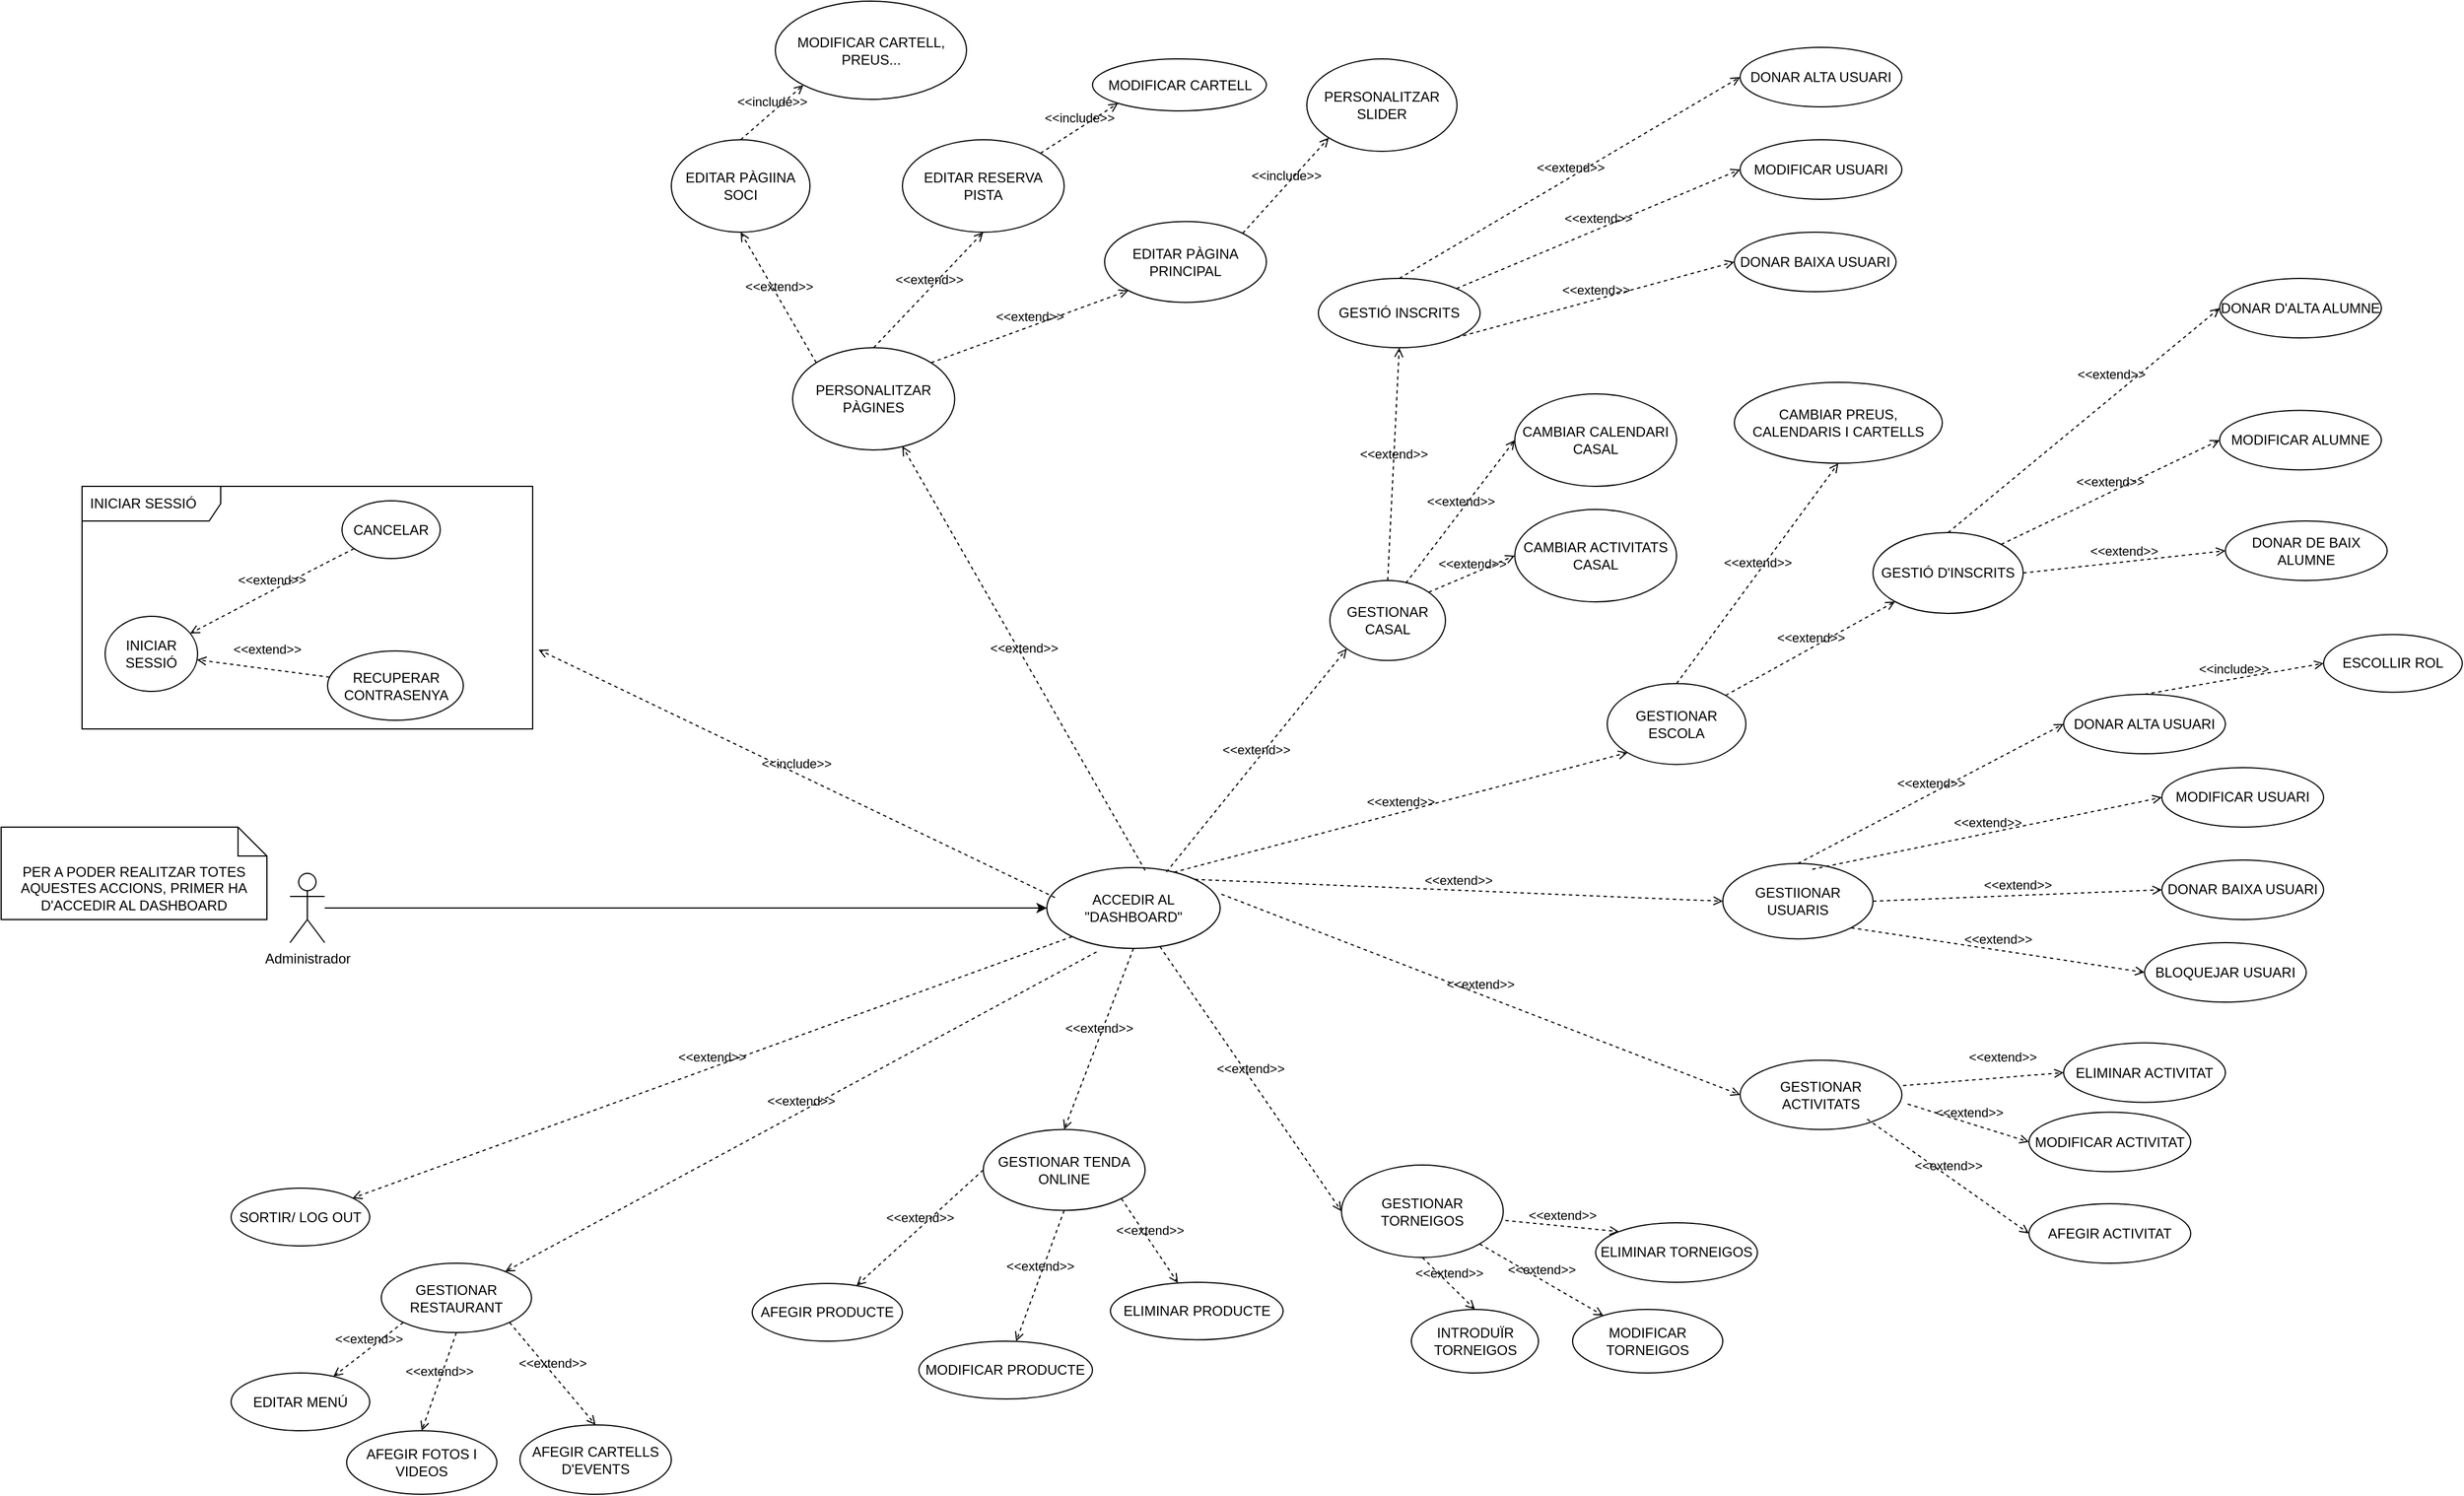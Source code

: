 <mxfile version="13.9.9" type="device"><diagram id="5M20ePr90dpbkPI2ydNU" name="Page-1"><mxGraphModel dx="1240" dy="729" grid="1" gridSize="10" guides="1" tooltips="1" connect="1" arrows="1" fold="1" page="1" pageScale="1" pageWidth="2339" pageHeight="3300" math="0" shadow="0"><root><mxCell id="0"/><mxCell id="1" parent="0"/><mxCell id="9vTsMBwR-KGxbvV_lxAl-1" value="Administrador" style="shape=umlActor;verticalLabelPosition=bottom;verticalAlign=top;html=1;outlineConnect=0;" parent="1" vertex="1"><mxGeometry x="350" y="1175" width="30" height="60" as="geometry"/></mxCell><mxCell id="9vTsMBwR-KGxbvV_lxAl-2" value="ACCEDIR AL &quot;DASHBOARD&quot;" style="ellipse;whiteSpace=wrap;html=1;" parent="1" vertex="1"><mxGeometry x="1005" y="1170" width="150" height="70" as="geometry"/></mxCell><mxCell id="9vTsMBwR-KGxbvV_lxAl-3" value="" style="endArrow=classic;html=1;entryX=0;entryY=0.5;entryDx=0;entryDy=0;" parent="1" target="9vTsMBwR-KGxbvV_lxAl-2" edge="1" source="9vTsMBwR-KGxbvV_lxAl-1"><mxGeometry width="50" height="50" relative="1" as="geometry"><mxPoint x="825" y="1205" as="sourcePoint"/><mxPoint x="995" y="1185" as="targetPoint"/></mxGeometry></mxCell><mxCell id="9vTsMBwR-KGxbvV_lxAl-4" value="PER A PODER REALITZAR TOTES AQUESTES ACCIONS, PRIMER HA D'ACCEDIR AL DASHBOARD" style="shape=note2;boundedLbl=1;whiteSpace=wrap;html=1;size=25;verticalAlign=top;align=center;" parent="1" vertex="1"><mxGeometry x="100" y="1135" width="230" height="80" as="geometry"/></mxCell><mxCell id="9vTsMBwR-KGxbvV_lxAl-5" value="&amp;lt;&amp;lt;include&amp;gt;&amp;gt;" style="html=1;verticalAlign=bottom;labelBackgroundColor=none;endArrow=open;endFill=0;dashed=1;exitX=0.047;exitY=0.371;exitDx=0;exitDy=0;exitPerimeter=0;entryX=1.013;entryY=0.673;entryDx=0;entryDy=0;entryPerimeter=0;" parent="1" source="9vTsMBwR-KGxbvV_lxAl-2" target="9vTsMBwR-KGxbvV_lxAl-7" edge="1"><mxGeometry width="160" relative="1" as="geometry"><mxPoint x="965" y="1185" as="sourcePoint"/><mxPoint x="905" y="1105" as="targetPoint"/></mxGeometry></mxCell><mxCell id="9vTsMBwR-KGxbvV_lxAl-6" value="&lt;div&gt;INICIAR SESSIÓ&lt;/div&gt;" style="ellipse;whiteSpace=wrap;html=1;" parent="1" vertex="1"><mxGeometry x="190" y="952.5" width="80" height="65" as="geometry"/></mxCell><mxCell id="9vTsMBwR-KGxbvV_lxAl-7" value="&lt;div&gt;INICIAR SESSIÓ&lt;br&gt;&lt;/div&gt;" style="shape=umlFrame;whiteSpace=wrap;html=1;width=120;height=30;boundedLbl=1;verticalAlign=middle;align=left;spacingLeft=5;" parent="1" vertex="1"><mxGeometry x="170" y="840" width="390" height="210" as="geometry"/></mxCell><mxCell id="9vTsMBwR-KGxbvV_lxAl-8" value="CANCELAR" style="ellipse;whiteSpace=wrap;html=1;" parent="1" vertex="1"><mxGeometry x="395" y="852.5" width="85" height="50" as="geometry"/></mxCell><mxCell id="9vTsMBwR-KGxbvV_lxAl-9" value="&lt;div&gt;RECUPERAR&lt;/div&gt;&lt;div&gt;CONTRASENYA&lt;br&gt;&lt;/div&gt;" style="ellipse;whiteSpace=wrap;html=1;" parent="1" vertex="1"><mxGeometry x="382.5" y="982.5" width="117.5" height="60" as="geometry"/></mxCell><mxCell id="9vTsMBwR-KGxbvV_lxAl-10" value="&amp;lt;&amp;lt;extend&amp;gt;&amp;gt;" style="html=1;verticalAlign=bottom;labelBackgroundColor=none;endArrow=open;endFill=0;dashed=1;" parent="1" source="9vTsMBwR-KGxbvV_lxAl-8" target="9vTsMBwR-KGxbvV_lxAl-6" edge="1"><mxGeometry width="160" relative="1" as="geometry"><mxPoint x="120" y="1032.5" as="sourcePoint"/><mxPoint x="280" y="1032.5" as="targetPoint"/><Array as="points"><mxPoint x="330" y="932.5"/></Array></mxGeometry></mxCell><mxCell id="9vTsMBwR-KGxbvV_lxAl-11" value="&amp;lt;&amp;lt;extend&amp;gt;&amp;gt;" style="html=1;verticalAlign=bottom;labelBackgroundColor=none;endArrow=open;endFill=0;dashed=1;" parent="1" source="9vTsMBwR-KGxbvV_lxAl-9" target="9vTsMBwR-KGxbvV_lxAl-6" edge="1"><mxGeometry x="-0.036" y="-8" width="160" relative="1" as="geometry"><mxPoint x="380" y="1062.5" as="sourcePoint"/><mxPoint x="280" y="1032.5" as="targetPoint"/><mxPoint as="offset"/></mxGeometry></mxCell><mxCell id="9vTsMBwR-KGxbvV_lxAl-12" value="&amp;lt;&amp;lt;extend&amp;gt;&amp;gt;" style="html=1;verticalAlign=bottom;labelBackgroundColor=none;endArrow=open;endFill=0;dashed=1;exitX=0;exitY=1;exitDx=0;exitDy=0;" parent="1" source="9vTsMBwR-KGxbvV_lxAl-2" target="9vTsMBwR-KGxbvV_lxAl-13" edge="1"><mxGeometry width="160" relative="1" as="geometry"><mxPoint x="1115" y="1255" as="sourcePoint"/><mxPoint x="1445" y="1185" as="targetPoint"/></mxGeometry></mxCell><mxCell id="9vTsMBwR-KGxbvV_lxAl-13" value="SORTIR/ LOG OUT" style="ellipse;whiteSpace=wrap;html=1;" parent="1" vertex="1"><mxGeometry x="299" y="1447.5" width="120" height="50" as="geometry"/></mxCell><mxCell id="9vTsMBwR-KGxbvV_lxAl-14" value="GESTIONAR RESTAURANT" style="ellipse;whiteSpace=wrap;html=1;" parent="1" vertex="1"><mxGeometry x="429" y="1512.5" width="130" height="60" as="geometry"/></mxCell><mxCell id="IpWfxzuutwXjyhsh3nwm-1" value="&amp;lt;&amp;lt;extend&amp;gt;&amp;gt;" style="html=1;verticalAlign=bottom;labelBackgroundColor=none;endArrow=open;endFill=0;dashed=1;exitX=0.287;exitY=1.043;exitDx=0;exitDy=0;exitPerimeter=0;" edge="1" parent="1" source="9vTsMBwR-KGxbvV_lxAl-2" target="9vTsMBwR-KGxbvV_lxAl-14"><mxGeometry width="160" relative="1" as="geometry"><mxPoint x="1215" y="1115" as="sourcePoint"/><mxPoint x="1277.574" y="1207.322" as="targetPoint"/></mxGeometry></mxCell><mxCell id="IpWfxzuutwXjyhsh3nwm-2" value="&amp;lt;&amp;lt;extend&amp;gt;&amp;gt;" style="html=1;verticalAlign=bottom;labelBackgroundColor=none;endArrow=open;endFill=0;dashed=1;exitX=0;exitY=1;exitDx=0;exitDy=0;" edge="1" parent="1" source="9vTsMBwR-KGxbvV_lxAl-14" target="IpWfxzuutwXjyhsh3nwm-5"><mxGeometry width="160" relative="1" as="geometry"><mxPoint x="669" y="1612.5" as="sourcePoint"/><mxPoint x="821.574" y="1694.822" as="targetPoint"/></mxGeometry></mxCell><mxCell id="IpWfxzuutwXjyhsh3nwm-3" value="&amp;lt;&amp;lt;extend&amp;gt;&amp;gt;" style="html=1;verticalAlign=bottom;labelBackgroundColor=none;endArrow=open;endFill=0;dashed=1;exitX=0.5;exitY=1;exitDx=0;exitDy=0;entryX=0.5;entryY=0;entryDx=0;entryDy=0;" edge="1" parent="1" source="9vTsMBwR-KGxbvV_lxAl-14" target="IpWfxzuutwXjyhsh3nwm-8"><mxGeometry width="160" relative="1" as="geometry"><mxPoint x="819" y="1526.34" as="sourcePoint"/><mxPoint x="881.574" y="1618.662" as="targetPoint"/></mxGeometry></mxCell><mxCell id="IpWfxzuutwXjyhsh3nwm-4" value="&amp;lt;&amp;lt;extend&amp;gt;&amp;gt;" style="html=1;verticalAlign=bottom;labelBackgroundColor=none;endArrow=open;endFill=0;dashed=1;exitX=1;exitY=1;exitDx=0;exitDy=0;entryX=0.5;entryY=0;entryDx=0;entryDy=0;" edge="1" parent="1" source="9vTsMBwR-KGxbvV_lxAl-14" target="IpWfxzuutwXjyhsh3nwm-9"><mxGeometry width="160" relative="1" as="geometry"><mxPoint x="869" y="1632.5" as="sourcePoint"/><mxPoint x="931.574" y="1724.822" as="targetPoint"/></mxGeometry></mxCell><mxCell id="IpWfxzuutwXjyhsh3nwm-5" value="EDITAR MENÚ" style="ellipse;whiteSpace=wrap;html=1;" vertex="1" parent="1"><mxGeometry x="299" y="1607.5" width="120" height="50" as="geometry"/></mxCell><mxCell id="IpWfxzuutwXjyhsh3nwm-8" value="AFEGIR FOTOS I VIDEOS" style="ellipse;whiteSpace=wrap;html=1;" vertex="1" parent="1"><mxGeometry x="399" y="1657.5" width="130" height="55" as="geometry"/></mxCell><mxCell id="IpWfxzuutwXjyhsh3nwm-9" value="AFEGIR CARTELLS D'EVENTS" style="ellipse;whiteSpace=wrap;html=1;" vertex="1" parent="1"><mxGeometry x="549" y="1652.5" width="131" height="60" as="geometry"/></mxCell><mxCell id="IpWfxzuutwXjyhsh3nwm-10" value="GESTIONAR TENDA ONLINE" style="ellipse;whiteSpace=wrap;html=1;" vertex="1" parent="1"><mxGeometry x="950" y="1396.75" width="140" height="70" as="geometry"/></mxCell><mxCell id="IpWfxzuutwXjyhsh3nwm-11" value="&amp;lt;&amp;lt;extend&amp;gt;&amp;gt;" style="html=1;verticalAlign=bottom;labelBackgroundColor=none;endArrow=open;endFill=0;dashed=1;exitX=0.5;exitY=1;exitDx=0;exitDy=0;entryX=0.5;entryY=0;entryDx=0;entryDy=0;" edge="1" parent="1" source="9vTsMBwR-KGxbvV_lxAl-2" target="IpWfxzuutwXjyhsh3nwm-10"><mxGeometry width="160" relative="1" as="geometry"><mxPoint x="1182.43" y="1205" as="sourcePoint"/><mxPoint x="1245.004" y="1297.322" as="targetPoint"/></mxGeometry></mxCell><mxCell id="IpWfxzuutwXjyhsh3nwm-13" value="&amp;lt;&amp;lt;extend&amp;gt;&amp;gt;" style="html=1;verticalAlign=bottom;labelBackgroundColor=none;endArrow=open;endFill=0;dashed=1;exitX=0;exitY=0.5;exitDx=0;exitDy=0;" edge="1" parent="1" source="IpWfxzuutwXjyhsh3nwm-10" target="IpWfxzuutwXjyhsh3nwm-14"><mxGeometry width="160" relative="1" as="geometry"><mxPoint x="1039.99" y="1587.5" as="sourcePoint"/><mxPoint x="1085" y="1677.5" as="targetPoint"/></mxGeometry></mxCell><mxCell id="IpWfxzuutwXjyhsh3nwm-14" value="AFEGIR PRODUCTE" style="ellipse;whiteSpace=wrap;html=1;" vertex="1" parent="1"><mxGeometry x="750" y="1530" width="130" height="50" as="geometry"/></mxCell><mxCell id="IpWfxzuutwXjyhsh3nwm-15" value="&amp;lt;&amp;lt;extend&amp;gt;&amp;gt;" style="html=1;verticalAlign=bottom;labelBackgroundColor=none;endArrow=open;endFill=0;dashed=1;exitX=0.5;exitY=1;exitDx=0;exitDy=0;" edge="1" parent="1" target="IpWfxzuutwXjyhsh3nwm-16" source="IpWfxzuutwXjyhsh3nwm-10"><mxGeometry width="160" relative="1" as="geometry"><mxPoint x="915" y="1692.5" as="sourcePoint"/><mxPoint x="1115.25" y="1557.5" as="targetPoint"/></mxGeometry></mxCell><mxCell id="IpWfxzuutwXjyhsh3nwm-16" value="MODIFICAR PRODUCTE" style="ellipse;whiteSpace=wrap;html=1;" vertex="1" parent="1"><mxGeometry x="894.25" y="1580" width="150.25" height="50" as="geometry"/></mxCell><mxCell id="IpWfxzuutwXjyhsh3nwm-17" value="&amp;lt;&amp;lt;extend&amp;gt;&amp;gt;" style="html=1;verticalAlign=bottom;labelBackgroundColor=none;endArrow=open;endFill=0;dashed=1;exitX=1;exitY=1;exitDx=0;exitDy=0;" edge="1" parent="1" target="IpWfxzuutwXjyhsh3nwm-18" source="IpWfxzuutwXjyhsh3nwm-10"><mxGeometry width="160" relative="1" as="geometry"><mxPoint x="1024.997" y="1517.499" as="sourcePoint"/><mxPoint x="1105.5" y="1547.75" as="targetPoint"/></mxGeometry></mxCell><mxCell id="IpWfxzuutwXjyhsh3nwm-18" value="ELIMINAR PRODUCTE" style="ellipse;whiteSpace=wrap;html=1;" vertex="1" parent="1"><mxGeometry x="1060" y="1529" width="149.5" height="49.75" as="geometry"/></mxCell><mxCell id="IpWfxzuutwXjyhsh3nwm-24" value="GESTIONAR TORNEIGOS" style="ellipse;whiteSpace=wrap;html=1;" vertex="1" parent="1"><mxGeometry x="1260" y="1427.5" width="140" height="80" as="geometry"/></mxCell><mxCell id="IpWfxzuutwXjyhsh3nwm-25" value="&amp;lt;&amp;lt;extend&amp;gt;&amp;gt;" style="html=1;verticalAlign=bottom;labelBackgroundColor=none;endArrow=open;endFill=0;dashed=1;entryX=0;entryY=0.5;entryDx=0;entryDy=0;" edge="1" parent="1" source="9vTsMBwR-KGxbvV_lxAl-2" target="IpWfxzuutwXjyhsh3nwm-24"><mxGeometry width="160" relative="1" as="geometry"><mxPoint x="1110.5" y="1125" as="sourcePoint"/><mxPoint x="1230.5" y="1155" as="targetPoint"/></mxGeometry></mxCell><mxCell id="IpWfxzuutwXjyhsh3nwm-27" value="INTRODUÏR TORNEIGOS" style="ellipse;whiteSpace=wrap;html=1;" vertex="1" parent="1"><mxGeometry x="1320.5" y="1552.5" width="110" height="55" as="geometry"/></mxCell><mxCell id="IpWfxzuutwXjyhsh3nwm-29" value="&amp;lt;&amp;lt;extend&amp;gt;&amp;gt;" style="html=1;verticalAlign=bottom;labelBackgroundColor=none;endArrow=open;endFill=0;dashed=1;entryX=0.5;entryY=0;entryDx=0;entryDy=0;exitX=0.5;exitY=1;exitDx=0;exitDy=0;" edge="1" parent="1" source="IpWfxzuutwXjyhsh3nwm-24" target="IpWfxzuutwXjyhsh3nwm-27"><mxGeometry width="160" relative="1" as="geometry"><mxPoint x="1520" y="1455.5" as="sourcePoint"/><mxPoint x="1560.003" y="1500.963" as="targetPoint"/></mxGeometry></mxCell><mxCell id="IpWfxzuutwXjyhsh3nwm-31" value="MODIFICAR TORNEIGOS" style="ellipse;whiteSpace=wrap;html=1;" vertex="1" parent="1"><mxGeometry x="1460" y="1552.5" width="130" height="55" as="geometry"/></mxCell><mxCell id="IpWfxzuutwXjyhsh3nwm-32" value="&amp;lt;&amp;lt;extend&amp;gt;&amp;gt;" style="html=1;verticalAlign=bottom;labelBackgroundColor=none;endArrow=open;endFill=0;dashed=1;exitX=1;exitY=1;exitDx=0;exitDy=0;" edge="1" parent="1" target="IpWfxzuutwXjyhsh3nwm-31" source="IpWfxzuutwXjyhsh3nwm-24"><mxGeometry width="160" relative="1" as="geometry"><mxPoint x="1560" y="1407.5" as="sourcePoint"/><mxPoint x="1660.003" y="1430.963" as="targetPoint"/></mxGeometry></mxCell><mxCell id="IpWfxzuutwXjyhsh3nwm-35" value="ELIMINAR TORNEIGOS" style="ellipse;whiteSpace=wrap;html=1;" vertex="1" parent="1"><mxGeometry x="1480" y="1477.5" width="140" height="51.5" as="geometry"/></mxCell><mxCell id="IpWfxzuutwXjyhsh3nwm-36" value="&amp;lt;&amp;lt;extend&amp;gt;&amp;gt;" style="html=1;verticalAlign=bottom;labelBackgroundColor=none;endArrow=open;endFill=0;dashed=1;entryX=0;entryY=0;entryDx=0;entryDy=0;exitX=1.013;exitY=0.6;exitDx=0;exitDy=0;exitPerimeter=0;" edge="1" parent="1" target="IpWfxzuutwXjyhsh3nwm-35" source="IpWfxzuutwXjyhsh3nwm-24"><mxGeometry width="160" relative="1" as="geometry"><mxPoint x="1590" y="1319" as="sourcePoint"/><mxPoint x="1630.003" y="1364.463" as="targetPoint"/></mxGeometry></mxCell><mxCell id="IpWfxzuutwXjyhsh3nwm-37" value="GESTIONAR ACTIVITATS" style="ellipse;whiteSpace=wrap;html=1;" vertex="1" parent="1"><mxGeometry x="1605" y="1336.75" width="140" height="60" as="geometry"/></mxCell><mxCell id="IpWfxzuutwXjyhsh3nwm-38" value="&amp;lt;&amp;lt;extend&amp;gt;&amp;gt;" style="html=1;verticalAlign=bottom;labelBackgroundColor=none;endArrow=open;endFill=0;dashed=1;exitX=1.007;exitY=0.329;exitDx=0;exitDy=0;entryX=0;entryY=0.5;entryDx=0;entryDy=0;exitPerimeter=0;" edge="1" parent="1" source="9vTsMBwR-KGxbvV_lxAl-2" target="IpWfxzuutwXjyhsh3nwm-37"><mxGeometry width="160" relative="1" as="geometry"><mxPoint x="1185.003" y="1087.379" as="sourcePoint"/><mxPoint x="1276.97" y="1192.63" as="targetPoint"/></mxGeometry></mxCell><mxCell id="IpWfxzuutwXjyhsh3nwm-39" value="ELIMINAR ACTIVITAT" style="ellipse;whiteSpace=wrap;html=1;" vertex="1" parent="1"><mxGeometry x="1885" y="1321.75" width="140" height="51.5" as="geometry"/></mxCell><mxCell id="IpWfxzuutwXjyhsh3nwm-40" value="&amp;lt;&amp;lt;extend&amp;gt;&amp;gt;" style="html=1;verticalAlign=bottom;labelBackgroundColor=none;endArrow=open;endFill=0;dashed=1;entryX=0;entryY=0.5;entryDx=0;entryDy=0;exitX=1.007;exitY=0.367;exitDx=0;exitDy=0;exitPerimeter=0;" edge="1" parent="1" target="IpWfxzuutwXjyhsh3nwm-39" source="IpWfxzuutwXjyhsh3nwm-37"><mxGeometry x="0.246" y="9" width="160" relative="1" as="geometry"><mxPoint x="1710" y="1341.75" as="sourcePoint"/><mxPoint x="1866.973" y="1272.963" as="targetPoint"/><mxPoint as="offset"/></mxGeometry></mxCell><mxCell id="IpWfxzuutwXjyhsh3nwm-41" value="AFEGIR ACTIVITAT" style="ellipse;whiteSpace=wrap;html=1;" vertex="1" parent="1"><mxGeometry x="1855" y="1461" width="140" height="51.5" as="geometry"/></mxCell><mxCell id="IpWfxzuutwXjyhsh3nwm-42" value="&amp;lt;&amp;lt;extend&amp;gt;&amp;gt;" style="html=1;verticalAlign=bottom;labelBackgroundColor=none;endArrow=open;endFill=0;dashed=1;entryX=0;entryY=0.5;entryDx=0;entryDy=0;" edge="1" parent="1" target="IpWfxzuutwXjyhsh3nwm-41"><mxGeometry width="160" relative="1" as="geometry"><mxPoint x="1715" y="1387.75" as="sourcePoint"/><mxPoint x="1886.973" y="1209.493" as="targetPoint"/></mxGeometry></mxCell><mxCell id="IpWfxzuutwXjyhsh3nwm-43" value="MODIFICAR ACTIVITAT" style="ellipse;whiteSpace=wrap;html=1;" vertex="1" parent="1"><mxGeometry x="1855" y="1381.75" width="140" height="51.5" as="geometry"/></mxCell><mxCell id="IpWfxzuutwXjyhsh3nwm-44" value="&amp;lt;&amp;lt;extend&amp;gt;&amp;gt;" style="html=1;verticalAlign=bottom;labelBackgroundColor=none;endArrow=open;endFill=0;dashed=1;entryX=0;entryY=0.5;entryDx=0;entryDy=0;exitX=1.036;exitY=0.633;exitDx=0;exitDy=0;exitPerimeter=0;" edge="1" parent="1" target="IpWfxzuutwXjyhsh3nwm-43" source="IpWfxzuutwXjyhsh3nwm-37"><mxGeometry width="160" relative="1" as="geometry"><mxPoint x="1775.003" y="1211.746" as="sourcePoint"/><mxPoint x="1876.973" y="1176.993" as="targetPoint"/></mxGeometry></mxCell><mxCell id="IpWfxzuutwXjyhsh3nwm-45" value="GESTIIONAR USUARIS" style="ellipse;whiteSpace=wrap;html=1;" vertex="1" parent="1"><mxGeometry x="1590" y="1166.5" width="130" height="65.22" as="geometry"/></mxCell><mxCell id="IpWfxzuutwXjyhsh3nwm-46" value="&amp;lt;&amp;lt;extend&amp;gt;&amp;gt;" style="html=1;verticalAlign=bottom;labelBackgroundColor=none;endArrow=open;endFill=0;dashed=1;exitX=1;exitY=0;exitDx=0;exitDy=0;entryX=0;entryY=0.5;entryDx=0;entryDy=0;" edge="1" parent="1" source="9vTsMBwR-KGxbvV_lxAl-2" target="IpWfxzuutwXjyhsh3nwm-45"><mxGeometry width="160" relative="1" as="geometry"><mxPoint x="1155.003" y="1054.999" as="sourcePoint"/><mxPoint x="1246.97" y="1160.25" as="targetPoint"/></mxGeometry></mxCell><mxCell id="IpWfxzuutwXjyhsh3nwm-48" value="DONAR ALTA USUARI" style="ellipse;whiteSpace=wrap;html=1;" vertex="1" parent="1"><mxGeometry x="1885" y="1020" width="140" height="51.5" as="geometry"/></mxCell><mxCell id="IpWfxzuutwXjyhsh3nwm-49" value="&amp;lt;&amp;lt;extend&amp;gt;&amp;gt;" style="html=1;verticalAlign=bottom;labelBackgroundColor=none;endArrow=open;endFill=0;dashed=1;entryX=0;entryY=0.5;entryDx=0;entryDy=0;exitX=0.5;exitY=0;exitDx=0;exitDy=0;" edge="1" parent="1" target="IpWfxzuutwXjyhsh3nwm-48" source="IpWfxzuutwXjyhsh3nwm-45"><mxGeometry width="160" relative="1" as="geometry"><mxPoint x="1634.497" y="1062.497" as="sourcePoint"/><mxPoint x="1776.973" y="948.953" as="targetPoint"/></mxGeometry></mxCell><mxCell id="IpWfxzuutwXjyhsh3nwm-50" value="DONAR BAIXA USUARI" style="ellipse;whiteSpace=wrap;html=1;" vertex="1" parent="1"><mxGeometry x="1970" y="1163.5" width="140" height="51.5" as="geometry"/></mxCell><mxCell id="IpWfxzuutwXjyhsh3nwm-51" value="&amp;lt;&amp;lt;extend&amp;gt;&amp;gt;" style="html=1;verticalAlign=bottom;labelBackgroundColor=none;endArrow=open;endFill=0;dashed=1;entryX=0;entryY=0.5;entryDx=0;entryDy=0;exitX=1;exitY=0.5;exitDx=0;exitDy=0;" edge="1" parent="1" target="IpWfxzuutwXjyhsh3nwm-50" source="IpWfxzuutwXjyhsh3nwm-45"><mxGeometry width="160" relative="1" as="geometry"><mxPoint x="1906.04" y="1259.34" as="sourcePoint"/><mxPoint x="1981.973" y="964.703" as="targetPoint"/></mxGeometry></mxCell><mxCell id="IpWfxzuutwXjyhsh3nwm-52" value="MODIFICAR USUARI" style="ellipse;whiteSpace=wrap;html=1;" vertex="1" parent="1"><mxGeometry x="1970" y="1083.5" width="140" height="51.5" as="geometry"/></mxCell><mxCell id="IpWfxzuutwXjyhsh3nwm-53" value="&amp;lt;&amp;lt;extend&amp;gt;&amp;gt;" style="html=1;verticalAlign=bottom;labelBackgroundColor=none;endArrow=open;endFill=0;dashed=1;entryX=0;entryY=0.5;entryDx=0;entryDy=0;exitX=0.596;exitY=0.076;exitDx=0;exitDy=0;exitPerimeter=0;" edge="1" parent="1" target="IpWfxzuutwXjyhsh3nwm-52" source="IpWfxzuutwXjyhsh3nwm-45"><mxGeometry width="160" relative="1" as="geometry"><mxPoint x="1625.5" y="1024.314" as="sourcePoint"/><mxPoint x="1769.953" y="829.953" as="targetPoint"/></mxGeometry></mxCell><mxCell id="IpWfxzuutwXjyhsh3nwm-55" value="BLOQUEJAR USUARI" style="ellipse;whiteSpace=wrap;html=1;" vertex="1" parent="1"><mxGeometry x="1955" y="1235" width="140" height="51.5" as="geometry"/></mxCell><mxCell id="IpWfxzuutwXjyhsh3nwm-56" value="&amp;lt;&amp;lt;extend&amp;gt;&amp;gt;" style="html=1;verticalAlign=bottom;labelBackgroundColor=none;endArrow=open;endFill=0;dashed=1;entryX=0;entryY=0.5;entryDx=0;entryDy=0;exitX=1;exitY=1;exitDx=0;exitDy=0;" edge="1" parent="1" target="IpWfxzuutwXjyhsh3nwm-55" source="IpWfxzuutwXjyhsh3nwm-45"><mxGeometry width="160" relative="1" as="geometry"><mxPoint x="1906.04" y="1305.38" as="sourcePoint"/><mxPoint x="1974.953" y="842.203" as="targetPoint"/></mxGeometry></mxCell><mxCell id="IpWfxzuutwXjyhsh3nwm-57" value="ESCOLLIR ROL" style="ellipse;whiteSpace=wrap;html=1;" vertex="1" parent="1"><mxGeometry x="2110" y="968.25" width="120" height="50" as="geometry"/></mxCell><mxCell id="IpWfxzuutwXjyhsh3nwm-58" value="&amp;lt;&amp;lt;include&amp;gt;&amp;gt;" style="html=1;verticalAlign=bottom;labelBackgroundColor=none;endArrow=open;endFill=0;dashed=1;exitX=0.5;exitY=0;exitDx=0;exitDy=0;entryX=0;entryY=0.5;entryDx=0;entryDy=0;" edge="1" parent="1" source="IpWfxzuutwXjyhsh3nwm-48" target="IpWfxzuutwXjyhsh3nwm-57"><mxGeometry width="160" relative="1" as="geometry"><mxPoint x="1941.98" y="957.89" as="sourcePoint"/><mxPoint x="1840" y="788.25" as="targetPoint"/></mxGeometry></mxCell><mxCell id="IpWfxzuutwXjyhsh3nwm-59" value="GESTIONAR ESCOLA" style="ellipse;whiteSpace=wrap;html=1;" vertex="1" parent="1"><mxGeometry x="1490" y="1010.75" width="120" height="70" as="geometry"/></mxCell><mxCell id="IpWfxzuutwXjyhsh3nwm-60" value="&amp;lt;&amp;lt;extend&amp;gt;&amp;gt;" style="html=1;verticalAlign=bottom;labelBackgroundColor=none;endArrow=open;endFill=0;dashed=1;entryX=0;entryY=1;entryDx=0;entryDy=0;" edge="1" parent="1" target="IpWfxzuutwXjyhsh3nwm-59"><mxGeometry width="160" relative="1" as="geometry"><mxPoint x="1115" y="1174" as="sourcePoint"/><mxPoint x="1437.11" y="1043.5" as="targetPoint"/></mxGeometry></mxCell><mxCell id="IpWfxzuutwXjyhsh3nwm-61" value="CAMBIAR PREUS, CALENDARIS I CARTELLS" style="ellipse;whiteSpace=wrap;html=1;" vertex="1" parent="1"><mxGeometry x="1600" y="750" width="180" height="70" as="geometry"/></mxCell><mxCell id="IpWfxzuutwXjyhsh3nwm-62" value="&amp;lt;&amp;lt;extend&amp;gt;&amp;gt;" style="html=1;verticalAlign=bottom;labelBackgroundColor=none;endArrow=open;endFill=0;dashed=1;entryX=0.5;entryY=1;entryDx=0;entryDy=0;exitX=0.5;exitY=0;exitDx=0;exitDy=0;" edge="1" parent="1" source="IpWfxzuutwXjyhsh3nwm-59" target="IpWfxzuutwXjyhsh3nwm-61"><mxGeometry width="160" relative="1" as="geometry"><mxPoint x="1480" y="926" as="sourcePoint"/><mxPoint x="1655.0" y="864.22" as="targetPoint"/></mxGeometry></mxCell><mxCell id="IpWfxzuutwXjyhsh3nwm-63" value="GESTIÓ D'INSCRITS" style="ellipse;whiteSpace=wrap;html=1;" vertex="1" parent="1"><mxGeometry x="1720" y="880" width="130" height="70" as="geometry"/></mxCell><mxCell id="IpWfxzuutwXjyhsh3nwm-64" value="&amp;lt;&amp;lt;extend&amp;gt;&amp;gt;" style="html=1;verticalAlign=bottom;labelBackgroundColor=none;endArrow=open;endFill=0;dashed=1;entryX=0;entryY=1;entryDx=0;entryDy=0;exitX=1;exitY=0;exitDx=0;exitDy=0;" edge="1" parent="1" target="IpWfxzuutwXjyhsh3nwm-63" source="IpWfxzuutwXjyhsh3nwm-59"><mxGeometry width="160" relative="1" as="geometry"><mxPoint x="1578.465" y="946.139" as="sourcePoint"/><mxPoint x="1875.0" y="864.22" as="targetPoint"/></mxGeometry></mxCell><mxCell id="IpWfxzuutwXjyhsh3nwm-65" value="DONAR D'ALTA ALUMNE" style="ellipse;whiteSpace=wrap;html=1;" vertex="1" parent="1"><mxGeometry x="2020" y="660" width="140" height="51.5" as="geometry"/></mxCell><mxCell id="IpWfxzuutwXjyhsh3nwm-66" value="&amp;lt;&amp;lt;extend&amp;gt;&amp;gt;" style="html=1;verticalAlign=bottom;labelBackgroundColor=none;endArrow=open;endFill=0;dashed=1;entryX=0;entryY=0.5;entryDx=0;entryDy=0;exitX=0.5;exitY=0;exitDx=0;exitDy=0;" edge="1" parent="1" target="IpWfxzuutwXjyhsh3nwm-65" source="IpWfxzuutwXjyhsh3nwm-63"><mxGeometry x="0.246" y="9" width="160" relative="1" as="geometry"><mxPoint x="1675.98" y="632.02" as="sourcePoint"/><mxPoint x="1796.973" y="546.213" as="targetPoint"/><mxPoint as="offset"/></mxGeometry></mxCell><mxCell id="IpWfxzuutwXjyhsh3nwm-67" value="DONAR DE BAIX ALUMNE" style="ellipse;whiteSpace=wrap;html=1;" vertex="1" parent="1"><mxGeometry x="2025" y="870" width="140" height="51.5" as="geometry"/></mxCell><mxCell id="IpWfxzuutwXjyhsh3nwm-68" value="&amp;lt;&amp;lt;extend&amp;gt;&amp;gt;" style="html=1;verticalAlign=bottom;labelBackgroundColor=none;endArrow=open;endFill=0;dashed=1;entryX=0;entryY=0.5;entryDx=0;entryDy=0;exitX=1;exitY=0.5;exitDx=0;exitDy=0;" edge="1" parent="1" target="IpWfxzuutwXjyhsh3nwm-67" source="IpWfxzuutwXjyhsh3nwm-63"><mxGeometry width="160" relative="1" as="geometry"><mxPoint x="1645" y="661" as="sourcePoint"/><mxPoint x="1816.973" y="482.743" as="targetPoint"/></mxGeometry></mxCell><mxCell id="IpWfxzuutwXjyhsh3nwm-69" value="MODIFICAR ALUMNE" style="ellipse;whiteSpace=wrap;html=1;" vertex="1" parent="1"><mxGeometry x="2020" y="774.25" width="140" height="51.5" as="geometry"/></mxCell><mxCell id="IpWfxzuutwXjyhsh3nwm-70" value="&amp;lt;&amp;lt;extend&amp;gt;&amp;gt;" style="html=1;verticalAlign=bottom;labelBackgroundColor=none;endArrow=open;endFill=0;dashed=1;entryX=0;entryY=0.5;entryDx=0;entryDy=0;exitX=1;exitY=0;exitDx=0;exitDy=0;" edge="1" parent="1" target="IpWfxzuutwXjyhsh3nwm-69" source="IpWfxzuutwXjyhsh3nwm-63"><mxGeometry width="160" relative="1" as="geometry"><mxPoint x="1680.04" y="647.98" as="sourcePoint"/><mxPoint x="1806.973" y="450.243" as="targetPoint"/></mxGeometry></mxCell><mxCell id="IpWfxzuutwXjyhsh3nwm-71" value="GESTIONAR CASAL" style="ellipse;whiteSpace=wrap;html=1;" vertex="1" parent="1"><mxGeometry x="1250" y="921.5" width="100" height="69.25" as="geometry"/></mxCell><mxCell id="IpWfxzuutwXjyhsh3nwm-72" value="&amp;lt;&amp;lt;extend&amp;gt;&amp;gt;" style="html=1;verticalAlign=bottom;labelBackgroundColor=none;endArrow=open;endFill=0;dashed=1;entryX=0;entryY=1;entryDx=0;entryDy=0;exitX=0.69;exitY=0.055;exitDx=0;exitDy=0;exitPerimeter=0;" edge="1" parent="1" source="9vTsMBwR-KGxbvV_lxAl-2" target="IpWfxzuutwXjyhsh3nwm-71"><mxGeometry width="160" relative="1" as="geometry"><mxPoint x="1067.86" y="1131.64" as="sourcePoint"/><mxPoint x="1459.998" y="1027.882" as="targetPoint"/></mxGeometry></mxCell><mxCell id="IpWfxzuutwXjyhsh3nwm-73" value="CAMBIAR ACTIVITATS CASAL" style="ellipse;whiteSpace=wrap;html=1;" vertex="1" parent="1"><mxGeometry x="1410" y="860" width="140" height="80" as="geometry"/></mxCell><mxCell id="IpWfxzuutwXjyhsh3nwm-74" value="&amp;lt;&amp;lt;extend&amp;gt;&amp;gt;" style="html=1;verticalAlign=bottom;labelBackgroundColor=none;endArrow=open;endFill=0;dashed=1;entryX=0;entryY=0.5;entryDx=0;entryDy=0;exitX=1;exitY=0;exitDx=0;exitDy=0;" edge="1" parent="1" source="IpWfxzuutwXjyhsh3nwm-71" target="IpWfxzuutwXjyhsh3nwm-73"><mxGeometry width="160" relative="1" as="geometry"><mxPoint x="1043.93" y="982.5" as="sourcePoint"/><mxPoint x="1260" y="870" as="targetPoint"/></mxGeometry></mxCell><mxCell id="IpWfxzuutwXjyhsh3nwm-76" value="CAMBIAR CALENDARI CASAL" style="ellipse;whiteSpace=wrap;html=1;" vertex="1" parent="1"><mxGeometry x="1410" y="760" width="140" height="80" as="geometry"/></mxCell><mxCell id="IpWfxzuutwXjyhsh3nwm-77" value="&amp;lt;&amp;lt;extend&amp;gt;&amp;gt;" style="html=1;verticalAlign=bottom;labelBackgroundColor=none;endArrow=open;endFill=0;dashed=1;entryX=0;entryY=0.5;entryDx=0;entryDy=0;exitX=0.657;exitY=0.034;exitDx=0;exitDy=0;exitPerimeter=0;" edge="1" parent="1" target="IpWfxzuutwXjyhsh3nwm-76" source="IpWfxzuutwXjyhsh3nwm-71"><mxGeometry width="160" relative="1" as="geometry"><mxPoint x="1335.529" y="831.762" as="sourcePoint"/><mxPoint x="1260" y="770" as="targetPoint"/></mxGeometry></mxCell><mxCell id="IpWfxzuutwXjyhsh3nwm-78" value="GESTIÓ INSCRITS" style="ellipse;whiteSpace=wrap;html=1;" vertex="1" parent="1"><mxGeometry x="1240" y="660" width="140" height="60" as="geometry"/></mxCell><mxCell id="IpWfxzuutwXjyhsh3nwm-79" value="&amp;lt;&amp;lt;extend&amp;gt;&amp;gt;" style="html=1;verticalAlign=bottom;labelBackgroundColor=none;endArrow=open;endFill=0;dashed=1;entryX=0.5;entryY=1;entryDx=0;entryDy=0;exitX=0.5;exitY=0;exitDx=0;exitDy=0;" edge="1" parent="1" target="IpWfxzuutwXjyhsh3nwm-78" source="IpWfxzuutwXjyhsh3nwm-71"><mxGeometry width="160" relative="1" as="geometry"><mxPoint x="1135.529" y="811.762" as="sourcePoint"/><mxPoint x="1060" y="750" as="targetPoint"/></mxGeometry></mxCell><mxCell id="IpWfxzuutwXjyhsh3nwm-80" value="DONAR ALTA USUARI" style="ellipse;whiteSpace=wrap;html=1;" vertex="1" parent="1"><mxGeometry x="1605" y="460" width="140" height="51.5" as="geometry"/></mxCell><mxCell id="IpWfxzuutwXjyhsh3nwm-81" value="&amp;lt;&amp;lt;extend&amp;gt;&amp;gt;" style="html=1;verticalAlign=bottom;labelBackgroundColor=none;endArrow=open;endFill=0;dashed=1;entryX=0;entryY=0.5;entryDx=0;entryDy=0;exitX=0.5;exitY=0;exitDx=0;exitDy=0;" edge="1" parent="1" target="IpWfxzuutwXjyhsh3nwm-80" source="IpWfxzuutwXjyhsh3nwm-78"><mxGeometry width="160" relative="1" as="geometry"><mxPoint x="1380" y="540" as="sourcePoint"/><mxPoint x="1501.973" y="322.453" as="targetPoint"/></mxGeometry></mxCell><mxCell id="IpWfxzuutwXjyhsh3nwm-82" value="DONAR BAIXA USUARI" style="ellipse;whiteSpace=wrap;html=1;" vertex="1" parent="1"><mxGeometry x="1600" y="620" width="140" height="51.5" as="geometry"/></mxCell><mxCell id="IpWfxzuutwXjyhsh3nwm-83" value="&amp;lt;&amp;lt;extend&amp;gt;&amp;gt;" style="html=1;verticalAlign=bottom;labelBackgroundColor=none;endArrow=open;endFill=0;dashed=1;entryX=0;entryY=0.5;entryDx=0;entryDy=0;exitX=1;exitY=1;exitDx=0;exitDy=0;" edge="1" parent="1" target="IpWfxzuutwXjyhsh3nwm-82" source="IpWfxzuutwXjyhsh3nwm-78"><mxGeometry width="160" relative="1" as="geometry"><mxPoint x="1445.0" y="572.61" as="sourcePoint"/><mxPoint x="1706.973" y="338.203" as="targetPoint"/></mxGeometry></mxCell><mxCell id="IpWfxzuutwXjyhsh3nwm-84" value="MODIFICAR USUARI" style="ellipse;whiteSpace=wrap;html=1;" vertex="1" parent="1"><mxGeometry x="1605" y="540" width="140" height="51.5" as="geometry"/></mxCell><mxCell id="IpWfxzuutwXjyhsh3nwm-85" value="&amp;lt;&amp;lt;extend&amp;gt;&amp;gt;" style="html=1;verticalAlign=bottom;labelBackgroundColor=none;endArrow=open;endFill=0;dashed=1;entryX=0;entryY=0.5;entryDx=0;entryDy=0;exitX=1;exitY=0;exitDx=0;exitDy=0;" edge="1" parent="1" target="IpWfxzuutwXjyhsh3nwm-84" source="IpWfxzuutwXjyhsh3nwm-78"><mxGeometry width="160" relative="1" as="geometry"><mxPoint x="1392.48" y="544.957" as="sourcePoint"/><mxPoint x="1494.953" y="203.453" as="targetPoint"/></mxGeometry></mxCell><mxCell id="IpWfxzuutwXjyhsh3nwm-90" value="PERSONALITZAR PÀGINES" style="ellipse;whiteSpace=wrap;html=1;" vertex="1" parent="1"><mxGeometry x="785" y="720" width="140.25" height="88.5" as="geometry"/></mxCell><mxCell id="IpWfxzuutwXjyhsh3nwm-91" value="&amp;lt;&amp;lt;extend&amp;gt;&amp;gt;" style="html=1;verticalAlign=bottom;labelBackgroundColor=none;endArrow=open;endFill=0;dashed=1;entryX=0.677;entryY=0.964;entryDx=0;entryDy=0;exitX=0.567;exitY=0.035;exitDx=0;exitDy=0;exitPerimeter=0;entryPerimeter=0;" edge="1" parent="1" source="9vTsMBwR-KGxbvV_lxAl-2" target="IpWfxzuutwXjyhsh3nwm-90"><mxGeometry width="160" relative="1" as="geometry"><mxPoint x="1020.03" y="1083.5" as="sourcePoint"/><mxPoint x="1204.501" y="893.988" as="targetPoint"/></mxGeometry></mxCell><mxCell id="IpWfxzuutwXjyhsh3nwm-92" value="EDITAR PÀGINA PRINCIPAL" style="ellipse;whiteSpace=wrap;html=1;" vertex="1" parent="1"><mxGeometry x="1055" y="610.75" width="140" height="70" as="geometry"/></mxCell><mxCell id="IpWfxzuutwXjyhsh3nwm-93" value="&amp;lt;&amp;lt;extend&amp;gt;&amp;gt;" style="html=1;verticalAlign=bottom;labelBackgroundColor=none;endArrow=open;endFill=0;dashed=1;entryX=0;entryY=1;entryDx=0;entryDy=0;exitX=1;exitY=0;exitDx=0;exitDy=0;" edge="1" parent="1" source="IpWfxzuutwXjyhsh3nwm-90" target="IpWfxzuutwXjyhsh3nwm-92"><mxGeometry width="160" relative="1" as="geometry"><mxPoint x="995" y="821.5" as="sourcePoint"/><mxPoint x="1005" y="620" as="targetPoint"/></mxGeometry></mxCell><mxCell id="IpWfxzuutwXjyhsh3nwm-95" value="PERSONALITZAR SLIDER" style="ellipse;whiteSpace=wrap;html=1;" vertex="1" parent="1"><mxGeometry x="1230" y="470" width="130" height="80" as="geometry"/></mxCell><mxCell id="IpWfxzuutwXjyhsh3nwm-96" value="&amp;lt;&amp;lt;include&amp;gt;&amp;gt;" style="html=1;verticalAlign=bottom;labelBackgroundColor=none;endArrow=open;endFill=0;dashed=1;exitX=1;exitY=0;exitDx=0;exitDy=0;entryX=0;entryY=1;entryDx=0;entryDy=0;" edge="1" parent="1" source="IpWfxzuutwXjyhsh3nwm-92" target="IpWfxzuutwXjyhsh3nwm-95"><mxGeometry width="160" relative="1" as="geometry"><mxPoint x="1145.25" y="711.5" as="sourcePoint"/><mxPoint x="698.27" y="496.86" as="targetPoint"/></mxGeometry></mxCell><mxCell id="IpWfxzuutwXjyhsh3nwm-97" value="EDITAR RESERVA PISTA" style="ellipse;whiteSpace=wrap;html=1;" vertex="1" parent="1"><mxGeometry x="880" y="540" width="140" height="80" as="geometry"/></mxCell><mxCell id="IpWfxzuutwXjyhsh3nwm-99" value="MODIFICAR CARTELL" style="ellipse;whiteSpace=wrap;html=1;" vertex="1" parent="1"><mxGeometry x="1044.5" y="470" width="150.5" height="45" as="geometry"/></mxCell><mxCell id="IpWfxzuutwXjyhsh3nwm-100" value="&amp;lt;&amp;lt;extend&amp;gt;&amp;gt;" style="html=1;verticalAlign=bottom;labelBackgroundColor=none;endArrow=open;endFill=0;dashed=1;entryX=0.5;entryY=1;entryDx=0;entryDy=0;exitX=0.5;exitY=0;exitDx=0;exitDy=0;" edge="1" parent="1" source="IpWfxzuutwXjyhsh3nwm-90" target="IpWfxzuutwXjyhsh3nwm-97"><mxGeometry width="160" relative="1" as="geometry"><mxPoint x="850.004" y="683.196" as="sourcePoint"/><mxPoint x="1019.545" y="620.002" as="targetPoint"/></mxGeometry></mxCell><mxCell id="IpWfxzuutwXjyhsh3nwm-103" value="EDITAR PÀGIINA SOCI" style="ellipse;whiteSpace=wrap;html=1;" vertex="1" parent="1"><mxGeometry x="680" y="540" width="120" height="80" as="geometry"/></mxCell><mxCell id="IpWfxzuutwXjyhsh3nwm-104" value="&amp;lt;&amp;lt;include&amp;gt;&amp;gt;" style="html=1;verticalAlign=bottom;labelBackgroundColor=none;endArrow=open;endFill=0;dashed=1;exitX=1;exitY=0;exitDx=0;exitDy=0;entryX=0;entryY=1;entryDx=0;entryDy=0;" edge="1" parent="1" source="IpWfxzuutwXjyhsh3nwm-97" target="IpWfxzuutwXjyhsh3nwm-99"><mxGeometry width="160" relative="1" as="geometry"><mxPoint x="1039.995" y="572.818" as="sourcePoint"/><mxPoint x="1114.283" y="490.0" as="targetPoint"/></mxGeometry></mxCell><mxCell id="IpWfxzuutwXjyhsh3nwm-106" value="&amp;lt;&amp;lt;extend&amp;gt;&amp;gt;" style="html=1;verticalAlign=bottom;labelBackgroundColor=none;endArrow=open;endFill=0;dashed=1;entryX=0.5;entryY=1;entryDx=0;entryDy=0;exitX=0;exitY=0;exitDx=0;exitDy=0;" edge="1" parent="1" source="IpWfxzuutwXjyhsh3nwm-90" target="IpWfxzuutwXjyhsh3nwm-103"><mxGeometry width="160" relative="1" as="geometry"><mxPoint x="679.995" y="780.75" as="sourcePoint"/><mxPoint x="774.87" y="680.75" as="targetPoint"/></mxGeometry></mxCell><mxCell id="IpWfxzuutwXjyhsh3nwm-107" value="MODIFICAR CARTELL, PREUS..." style="ellipse;whiteSpace=wrap;html=1;" vertex="1" parent="1"><mxGeometry x="770" y="420" width="165.5" height="85" as="geometry"/></mxCell><mxCell id="IpWfxzuutwXjyhsh3nwm-108" value="&amp;lt;&amp;lt;include&amp;gt;&amp;gt;" style="html=1;verticalAlign=bottom;labelBackgroundColor=none;endArrow=open;endFill=0;dashed=1;exitX=0.5;exitY=0;exitDx=0;exitDy=0;entryX=0;entryY=1;entryDx=0;entryDy=0;" edge="1" parent="1" target="IpWfxzuutwXjyhsh3nwm-107" source="IpWfxzuutwXjyhsh3nwm-103"><mxGeometry width="160" relative="1" as="geometry"><mxPoint x="784.997" y="549.996" as="sourcePoint"/><mxPoint x="899.783" y="488.28" as="targetPoint"/></mxGeometry></mxCell></root></mxGraphModel></diagram></mxfile>